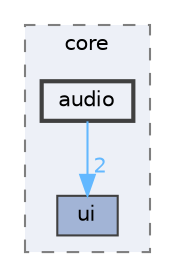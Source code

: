 digraph "techstorm/core/audio"
{
 // LATEX_PDF_SIZE
  bgcolor="transparent";
  edge [fontname=Helvetica,fontsize=10,labelfontname=Helvetica,labelfontsize=10];
  node [fontname=Helvetica,fontsize=10,shape=box,height=0.2,width=0.4];
  compound=true
  subgraph clusterdir_cf837ce2acd7da7bca021b6616dd34cf {
    graph [ bgcolor="#edf0f7", pencolor="grey50", label="core", fontname=Helvetica,fontsize=10 style="filled,dashed", URL="dir_cf837ce2acd7da7bca021b6616dd34cf.html",tooltip=""]
  dir_f6f6d8617d4d68775e82930094a1abe8 [label="ui", fillcolor="#a2b4d6", color="grey25", style="filled", URL="dir_f6f6d8617d4d68775e82930094a1abe8.html",tooltip=""];
  dir_d9a3e71924e360a06989c836ab1fab21 [label="audio", fillcolor="#edf0f7", color="grey25", style="filled,bold", URL="dir_d9a3e71924e360a06989c836ab1fab21.html",tooltip=""];
  }
  dir_d9a3e71924e360a06989c836ab1fab21->dir_f6f6d8617d4d68775e82930094a1abe8 [headlabel="2", labeldistance=1.5 headhref="dir_000005_000135.html" href="dir_000005_000135.html" color="steelblue1" fontcolor="steelblue1"];
}
